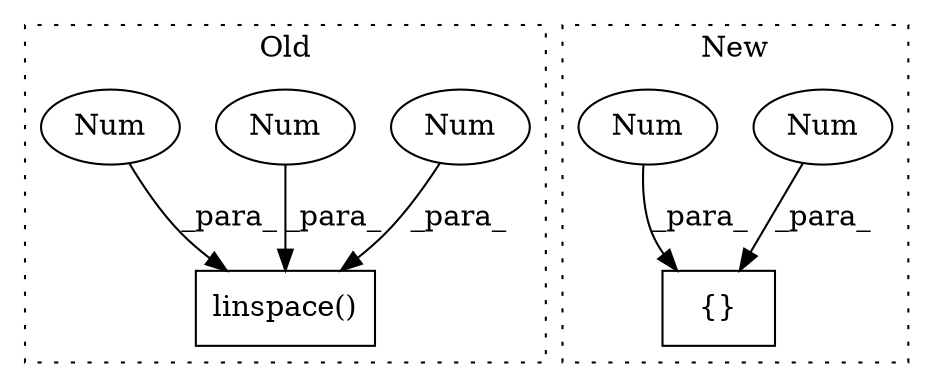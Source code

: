 digraph G {
subgraph cluster0 {
1 [label="linspace()" a="75" s="509,531" l="12,1" shape="box"];
3 [label="Num" a="76" s="521" l="1" shape="ellipse"];
4 [label="Num" a="76" s="529" l="2" shape="ellipse"];
5 [label="Num" a="76" s="524" l="3" shape="ellipse"];
label = "Old";
style="dotted";
}
subgraph cluster1 {
2 [label="{}" a="59" s="665,712" l="1,0" shape="box"];
6 [label="Num" a="76" s="694" l="3" shape="ellipse"];
7 [label="Num" a="76" s="704" l="3" shape="ellipse"];
label = "New";
style="dotted";
}
3 -> 1 [label="_para_"];
4 -> 1 [label="_para_"];
5 -> 1 [label="_para_"];
6 -> 2 [label="_para_"];
7 -> 2 [label="_para_"];
}